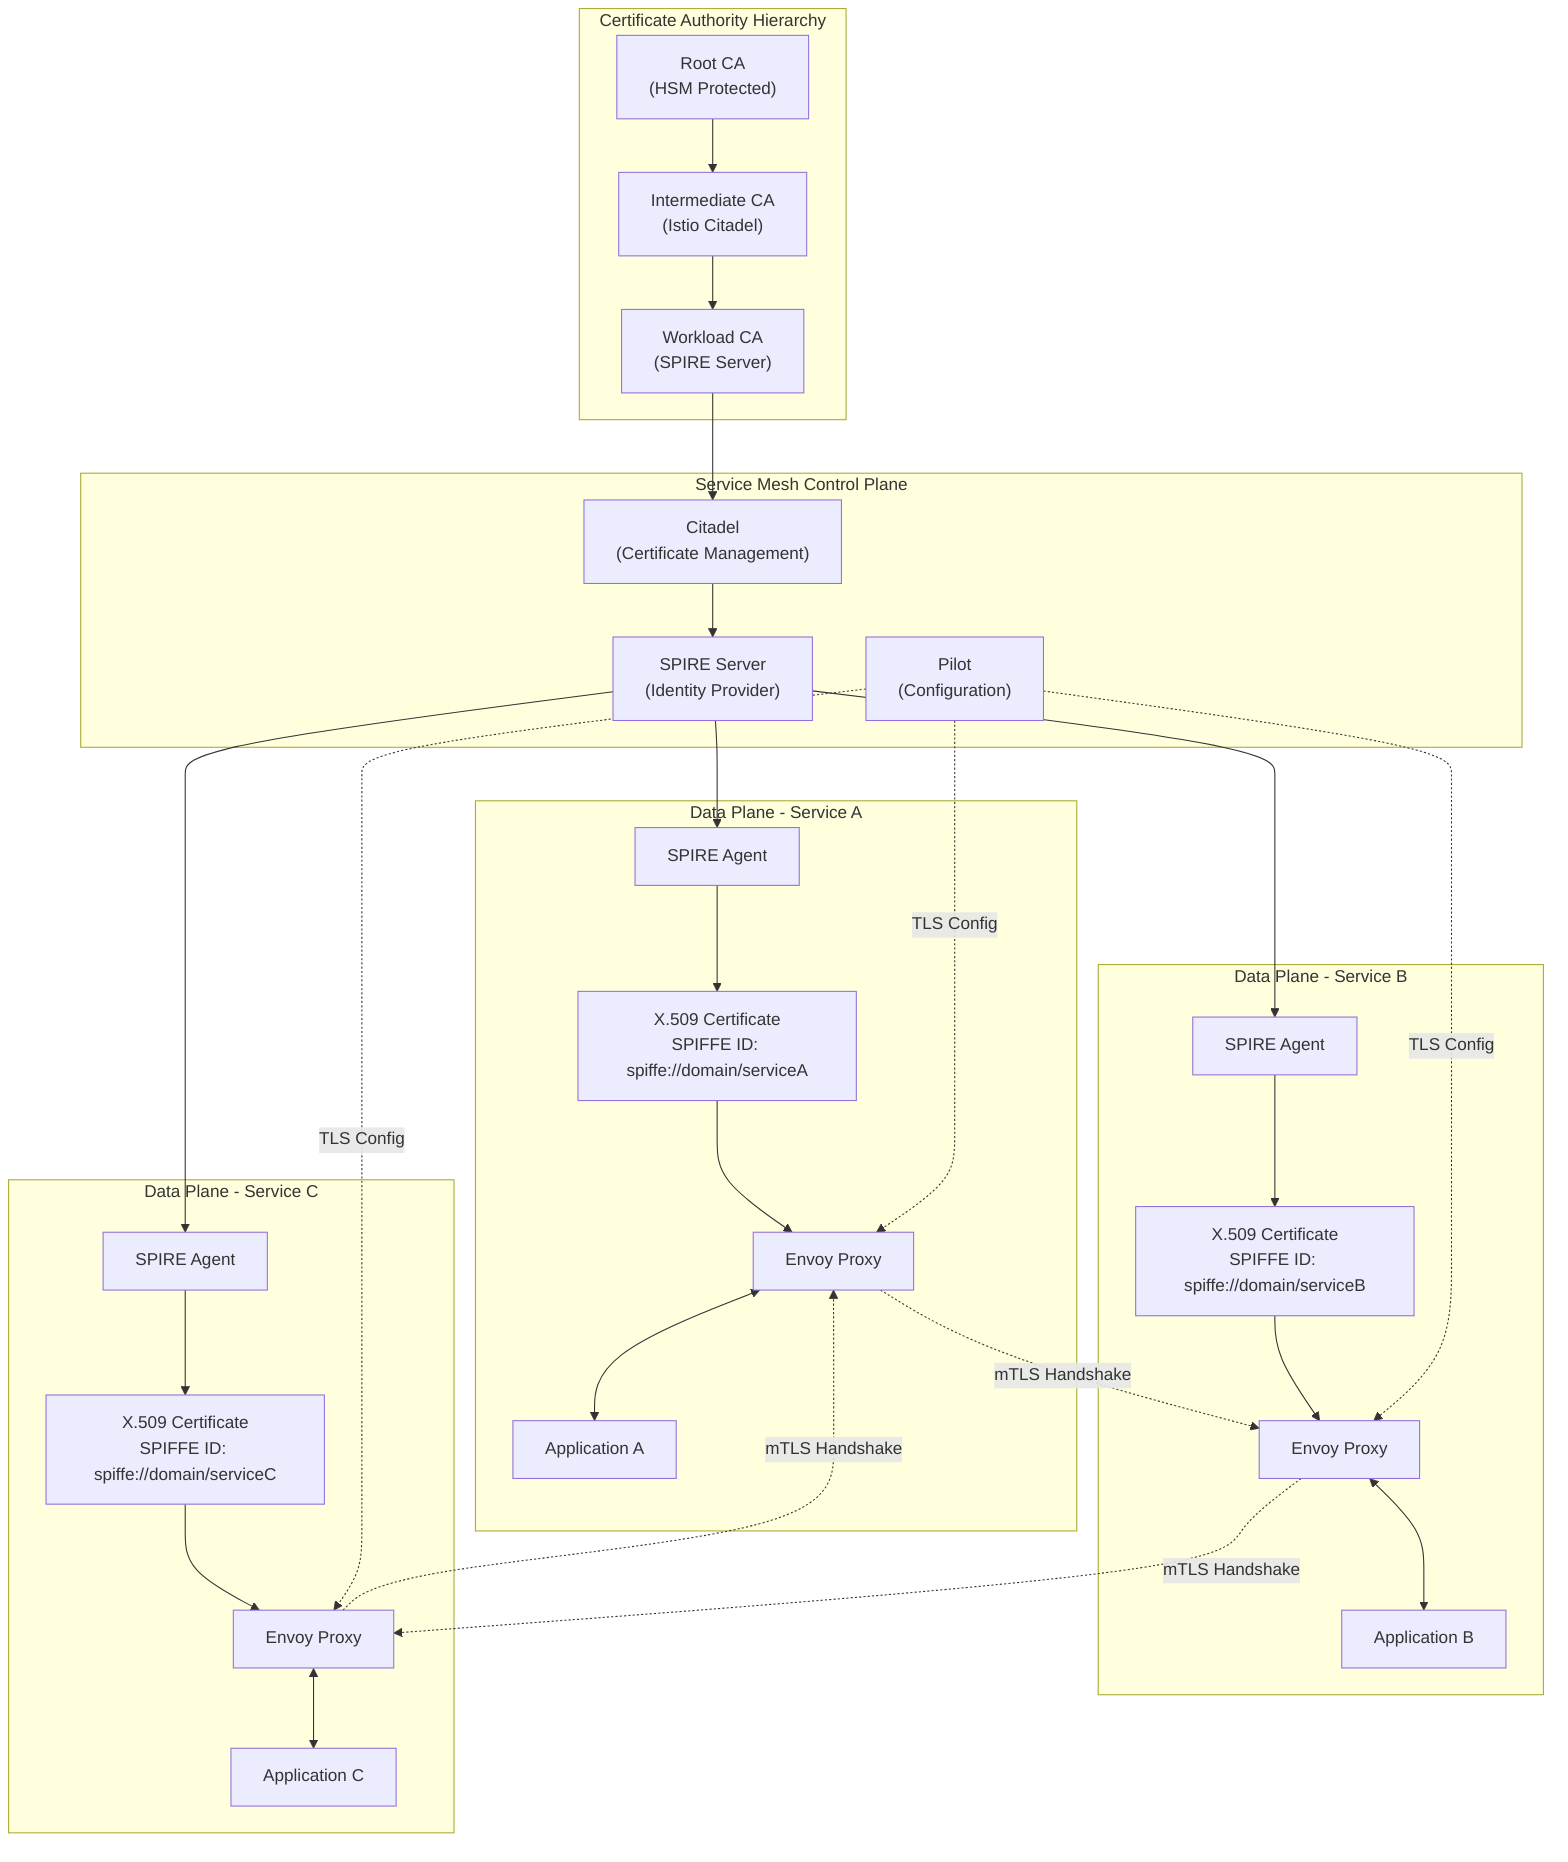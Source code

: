 graph TB
    subgraph "Certificate Authority Hierarchy"
        RootCA["Root CA<br/>(HSM Protected)"]
        IntermediateCA["Intermediate CA<br/>(Istio Citadel)"]
        WorkloadCA["Workload CA<br/>(SPIRE Server)"]
    end
    
    subgraph "Service Mesh Control Plane"
        Citadel["Citadel<br/>(Certificate Management)"]
        Pilot["Pilot<br/>(Configuration)"]
        SPIRE["SPIRE Server<br/>(Identity Provider)"]
    end
    
    subgraph "Data Plane - Service A"
        EnvoyA["Envoy Proxy"]
        AppA["Application A"]
        SPIREAgentA["SPIRE Agent"]
        CertA["X.509 Certificate<br/>SPIFFE ID: spiffe://domain/serviceA"]
    end
    
    subgraph "Data Plane - Service B"
        EnvoyB["Envoy Proxy"]
        AppB["Application B"]
        SPIREAgentB["SPIRE Agent"]
        CertB["X.509 Certificate<br/>SPIFFE ID: spiffe://domain/serviceB"]
    end
    
    subgraph "Data Plane - Service C"
        EnvoyC["Envoy Proxy"]
        AppC["Application C"]
        SPIREAgentC["SPIRE Agent"]
        CertC["X.509 Certificate<br/>SPIFFE ID: spiffe://domain/serviceC"]
    end
    
    RootCA --> IntermediateCA
    IntermediateCA --> WorkloadCA
    WorkloadCA --> Citadel
    Citadel --> SPIRE
    
    SPIRE --> SPIREAgentA
    SPIRE --> SPIREAgentB
    SPIRE --> SPIREAgentC
    
    SPIREAgentA --> CertA
    SPIREAgentB --> CertB
    SPIREAgentC --> CertC
    
    CertA --> EnvoyA
    CertB --> EnvoyB
    CertC --> EnvoyC
    
    EnvoyA <--> AppA
    EnvoyB <--> AppB
    EnvoyC <--> AppC
    
    EnvoyA -.->|mTLS Handshake| EnvoyB
    EnvoyB -.->|mTLS Handshake| EnvoyC
    EnvoyC -.->|mTLS Handshake| EnvoyA
    
    Pilot -.->|TLS Config| EnvoyA
    Pilot -.->|TLS Config| EnvoyB
    Pilot -.->|TLS Config| EnvoyC